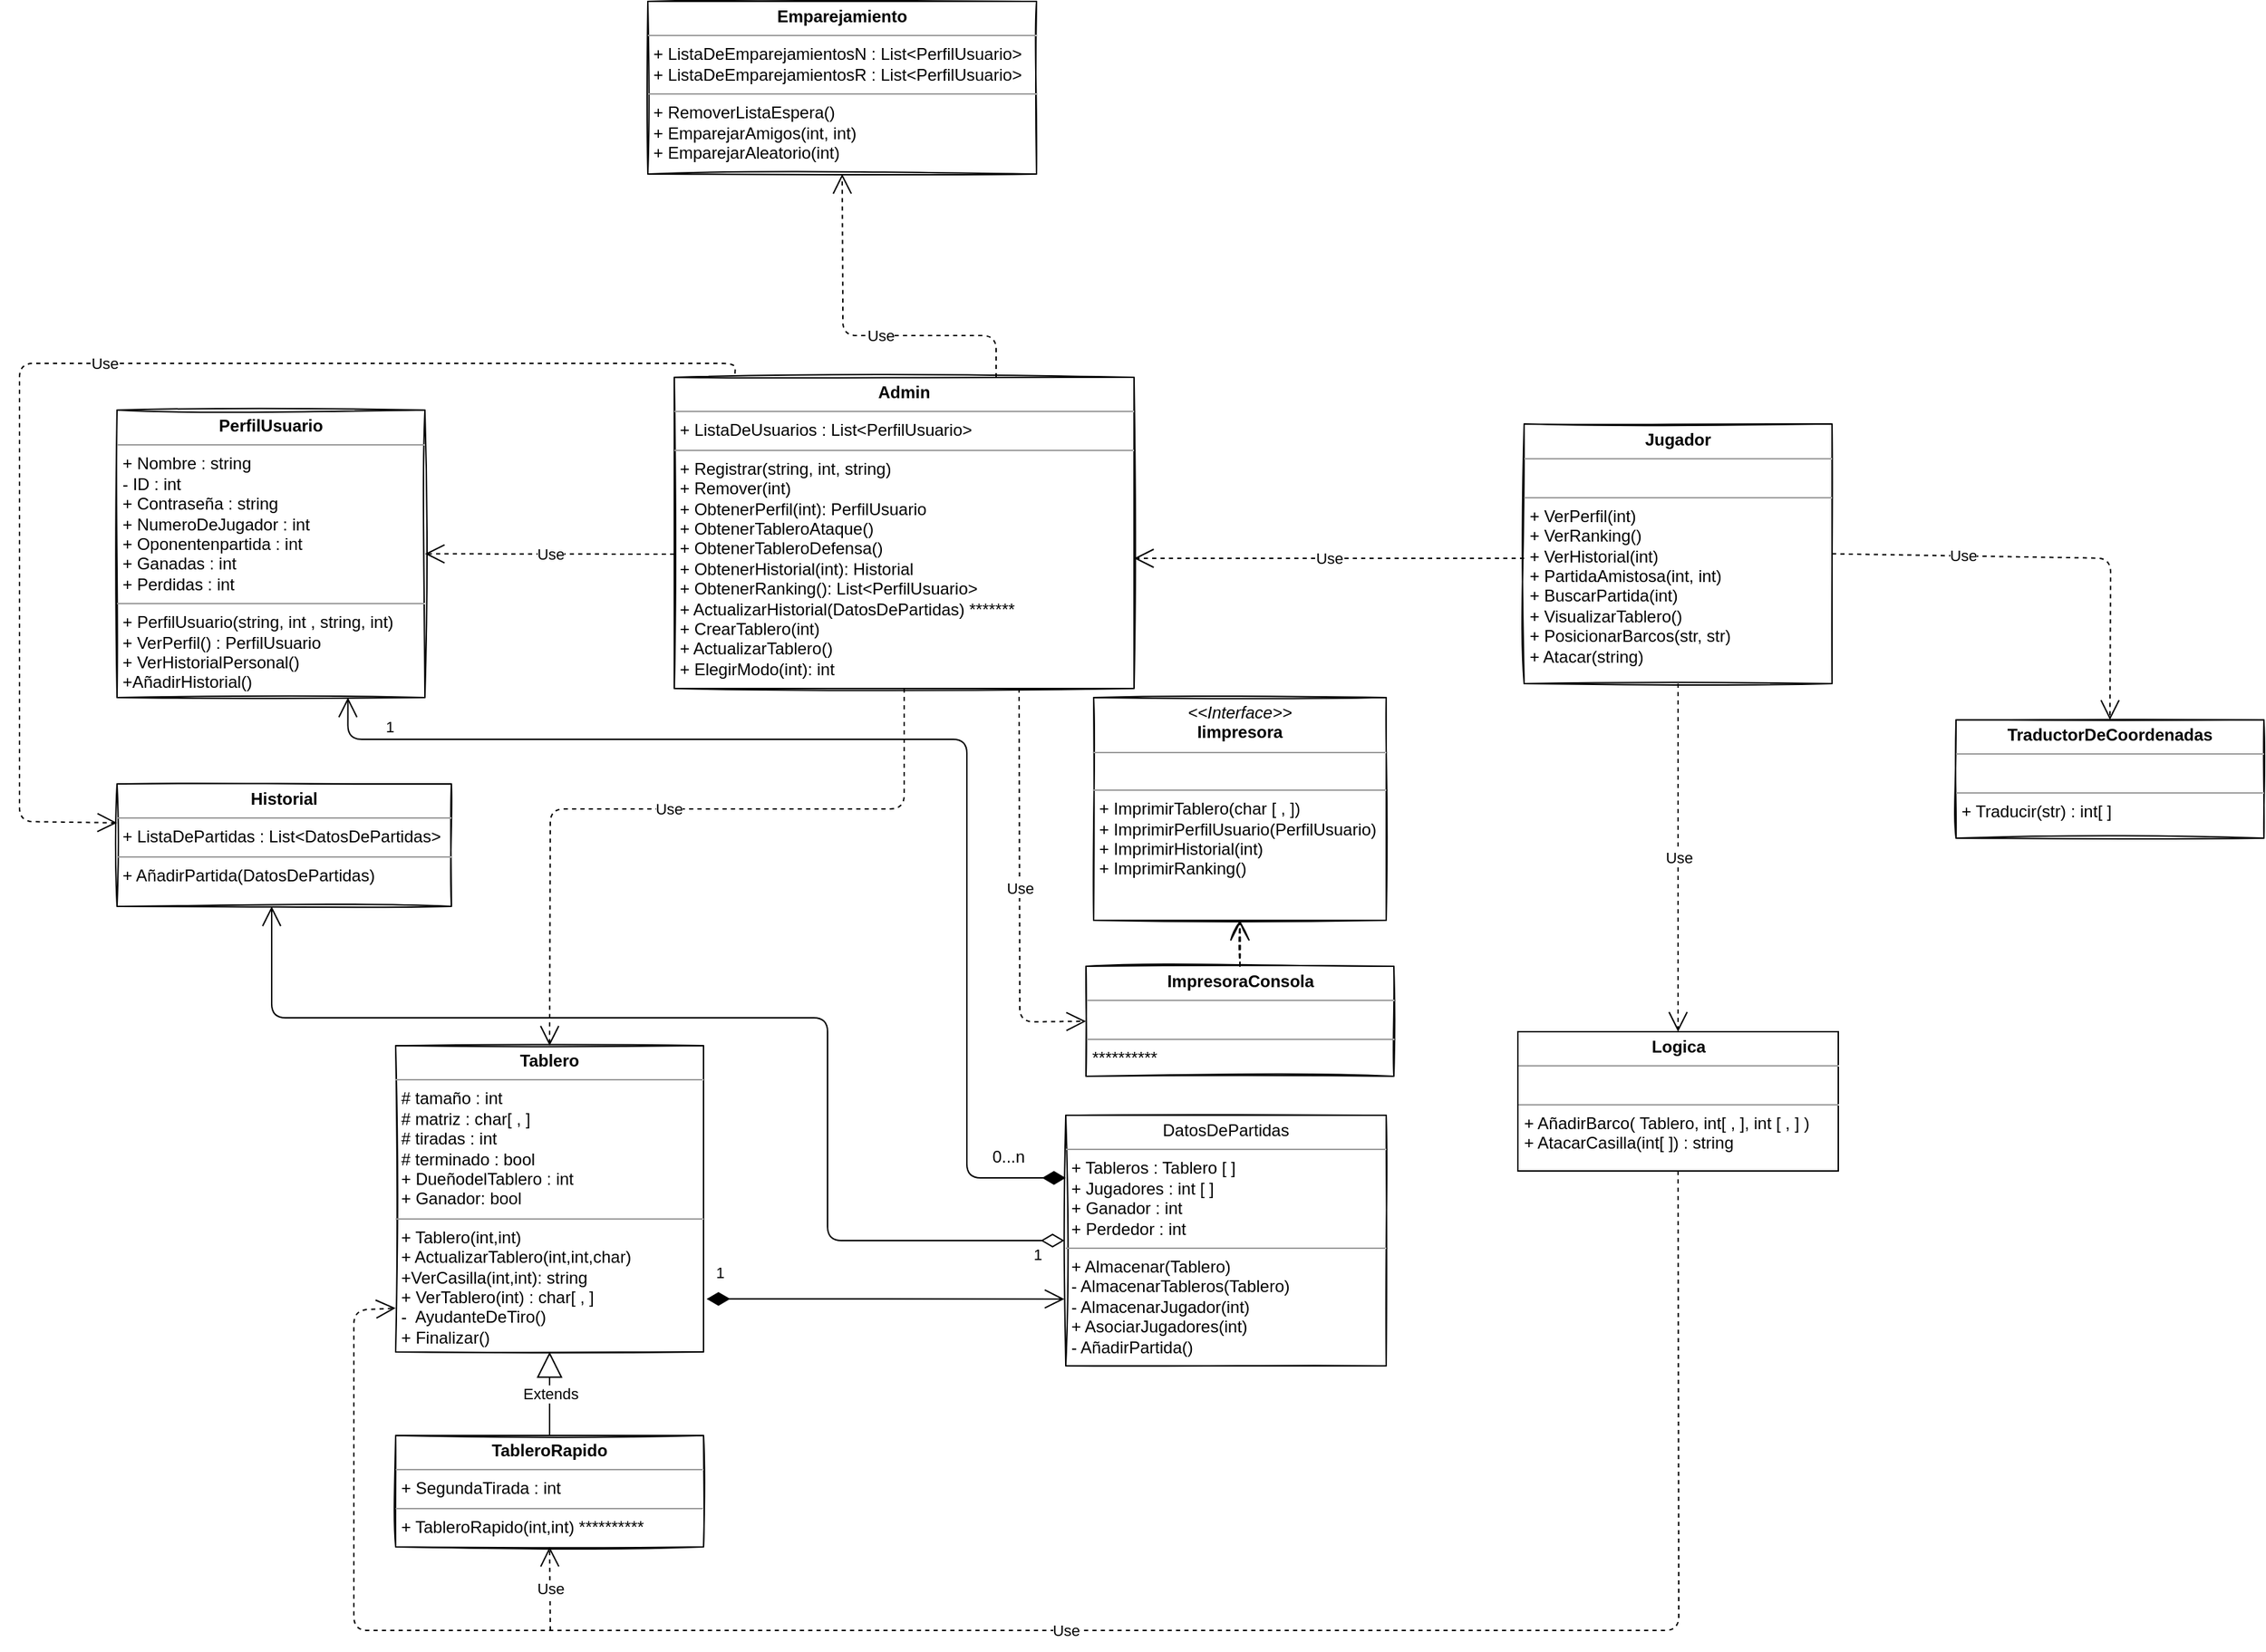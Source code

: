 <mxfile version="18.0.6" type="device"><diagram id="UFibqzFAWbFjyTvD2O9L" name="Página-1"><mxGraphModel dx="1882" dy="1696" grid="1" gridSize="10" guides="1" tooltips="1" connect="1" arrows="1" fold="1" page="1" pageScale="1" pageWidth="827" pageHeight="1169" math="0" shadow="0"><root><mxCell id="0"/><mxCell id="1" parent="0"/><mxCell id="ik2bbkNmyMWc_0lVVb_6-1" value="&lt;p style=&quot;margin: 0px ; margin-top: 4px ; text-align: center&quot;&gt;&lt;b&gt;Admin&lt;/b&gt;&lt;/p&gt;&lt;hr size=&quot;1&quot;&gt;&lt;p style=&quot;margin: 0px ; margin-left: 4px&quot;&gt;+ ListaDeUsuarios : List&amp;lt;PerfilUsuario&amp;gt;&lt;/p&gt;&lt;hr size=&quot;1&quot;&gt;&lt;p style=&quot;margin: 0px ; margin-left: 4px&quot;&gt;+ Registrar(string, int, string)&lt;/p&gt;&lt;p style=&quot;margin: 0px ; margin-left: 4px&quot;&gt;+ Remover(int)&lt;/p&gt;&lt;p style=&quot;margin: 0px ; margin-left: 4px&quot;&gt;+ ObtenerPerfil(int): PerfilUsuario&lt;/p&gt;&lt;p style=&quot;margin: 0px ; margin-left: 4px&quot;&gt;+ ObtenerTableroAtaque()&lt;/p&gt;&lt;p style=&quot;margin: 0px ; margin-left: 4px&quot;&gt;+ ObtenerTableroDefensa()&lt;br&gt;&lt;/p&gt;&lt;p style=&quot;margin: 0px ; margin-left: 4px&quot;&gt;+ ObtenerHistorial(int): Historial&lt;/p&gt;&lt;p style=&quot;margin: 0px ; margin-left: 4px&quot;&gt;+ ObtenerRanking(): List&amp;lt;PerfilUsuario&amp;gt;&lt;/p&gt;&lt;p style=&quot;margin: 0px ; margin-left: 4px&quot;&gt;+ ActualizarHistorial(DatosDePartidas) *******&lt;/p&gt;&lt;p style=&quot;margin: 0px ; margin-left: 4px&quot;&gt;+ CrearTablero(int)&lt;br&gt;&lt;/p&gt;&lt;p style=&quot;margin: 0px ; margin-left: 4px&quot;&gt;+ ActualizarTablero()&lt;/p&gt;&lt;p style=&quot;margin: 0px ; margin-left: 4px&quot;&gt;+ ElegirModo(int): int&lt;/p&gt;" style="verticalAlign=top;align=left;overflow=fill;fontSize=12;fontFamily=Helvetica;html=1;sketch=1;" parent="1" vertex="1"><mxGeometry x="-10" y="-550" width="330" height="223.5" as="geometry"/></mxCell><mxCell id="ik2bbkNmyMWc_0lVVb_6-2" value="&lt;p style=&quot;margin: 0px ; margin-top: 4px ; text-align: center&quot;&gt;&lt;b&gt;Emparejamiento&lt;/b&gt;&lt;/p&gt;&lt;hr size=&quot;1&quot;&gt;&lt;p style=&quot;margin: 0px ; margin-left: 4px&quot;&gt;+ ListaDeEmparejamientosN : List&amp;lt;PerfilUsuario&lt;span&gt;&amp;gt;&lt;/span&gt;&lt;/p&gt;&lt;p style=&quot;margin: 0px ; margin-left: 4px&quot;&gt;+ ListaDeEmparejamientosR : List&amp;lt;PerfilUsuario&lt;span&gt;&amp;gt;&lt;/span&gt;&lt;/p&gt;&lt;hr size=&quot;1&quot;&gt;&lt;p style=&quot;margin: 0px ; margin-left: 4px&quot;&gt;+ RemoverListaEspera()&lt;/p&gt;&lt;p style=&quot;margin: 0px ; margin-left: 4px&quot;&gt;+ EmparejarAmigos(int, int)&lt;/p&gt;&lt;p style=&quot;margin: 0px ; margin-left: 4px&quot;&gt;+ EmparejarAleatorio(int)&lt;/p&gt;" style="verticalAlign=top;align=left;overflow=fill;fontSize=12;fontFamily=Helvetica;html=1;sketch=1;" parent="1" vertex="1"><mxGeometry x="-29" y="-820" width="279" height="124" as="geometry"/></mxCell><mxCell id="ik2bbkNmyMWc_0lVVb_6-3" value="&lt;p style=&quot;margin: 0px ; margin-top: 4px ; text-align: center&quot;&gt;&lt;b&gt;Historial&lt;/b&gt;&lt;/p&gt;&lt;hr size=&quot;1&quot;&gt;&lt;p style=&quot;margin: 0px ; margin-left: 4px&quot;&gt;+ ListaDePartidas : List&amp;lt;DatosDePartidas&amp;gt;&lt;/p&gt;&lt;hr size=&quot;1&quot;&gt;&lt;p style=&quot;margin: 0px ; margin-left: 4px&quot;&gt;&lt;span&gt;+ AñadirPartida(DatosDePartidas)&lt;/span&gt;&lt;/p&gt;" style="verticalAlign=top;align=left;overflow=fill;fontSize=12;fontFamily=Helvetica;html=1;sketch=1;" parent="1" vertex="1"><mxGeometry x="-410" y="-258" width="240" height="88" as="geometry"/></mxCell><mxCell id="ik2bbkNmyMWc_0lVVb_6-4" value="&lt;p style=&quot;margin: 0px ; margin-top: 4px ; text-align: center&quot;&gt;&lt;b&gt;PerfilUsuario&lt;/b&gt;&lt;/p&gt;&lt;hr size=&quot;1&quot;&gt;&lt;p style=&quot;margin: 0px ; margin-left: 4px&quot;&gt;+ Nombre : string&lt;/p&gt;&lt;p style=&quot;margin: 0px ; margin-left: 4px&quot;&gt;- ID : int&lt;/p&gt;&lt;p style=&quot;margin: 0px ; margin-left: 4px&quot;&gt;+ Contraseña : string&lt;/p&gt;&lt;p style=&quot;margin: 0px ; margin-left: 4px&quot;&gt;&lt;span style=&quot;background-color: initial;&quot;&gt;+ NumeroDeJugador : int&lt;/span&gt;&lt;br&gt;&lt;/p&gt;&lt;p style=&quot;margin: 0px ; margin-left: 4px&quot;&gt;+ Oponentenpartida : int&lt;/p&gt;&lt;p style=&quot;margin: 0px ; margin-left: 4px&quot;&gt;+ Ganadas : int&lt;/p&gt;&lt;p style=&quot;margin: 0px ; margin-left: 4px&quot;&gt;+ Perdidas : int&lt;/p&gt;&lt;hr size=&quot;1&quot;&gt;&lt;p style=&quot;margin: 0px ; margin-left: 4px&quot;&gt;+ PerfilUsuario(string, int , string, int)&lt;/p&gt;&lt;p style=&quot;margin: 0px ; margin-left: 4px&quot;&gt;+ VerPerfil() : PerfilUsuario&lt;/p&gt;&lt;p style=&quot;margin: 0px ; margin-left: 4px&quot;&gt;+ VerHistorialPersonal()&lt;/p&gt;&lt;p style=&quot;margin: 0px ; margin-left: 4px&quot;&gt;+AñadirHistorial()&lt;/p&gt;" style="verticalAlign=top;align=left;overflow=fill;fontSize=12;fontFamily=Helvetica;html=1;sketch=1;" parent="1" vertex="1"><mxGeometry x="-410" y="-526.5" width="221" height="206.5" as="geometry"/></mxCell><mxCell id="ik2bbkNmyMWc_0lVVb_6-5" value="&lt;p style=&quot;margin: 0px ; margin-top: 4px ; text-align: center&quot;&gt;&lt;b&gt;Tablero&lt;/b&gt;&lt;/p&gt;&lt;hr size=&quot;1&quot;&gt;&lt;p style=&quot;margin: 0px ; margin-left: 4px&quot;&gt;# tamaño : int&lt;/p&gt;&lt;p style=&quot;margin: 0px ; margin-left: 4px&quot;&gt;# matriz : char[ , ]&lt;/p&gt;&lt;p style=&quot;margin: 0px ; margin-left: 4px&quot;&gt;# tiradas : int&lt;/p&gt;&lt;p style=&quot;margin: 0px 0px 0px 4px&quot;&gt;# terminado : bool&lt;/p&gt;&lt;p style=&quot;margin: 0px 0px 0px 4px&quot;&gt;&lt;span&gt;+ DueñodelTablero : int&lt;/span&gt;&lt;br&gt;&lt;/p&gt;&lt;p style=&quot;margin: 0px 0px 0px 4px&quot;&gt;&lt;span&gt;+ Ganador: bool&lt;/span&gt;&lt;/p&gt;&lt;hr size=&quot;1&quot;&gt;&lt;p style=&quot;margin: 0px ; margin-left: 4px&quot;&gt;+ Tablero(int,int)&lt;/p&gt;&lt;p style=&quot;margin: 0px ; margin-left: 4px&quot;&gt;+ ActualizarTablero(int,int,char)&lt;/p&gt;&lt;p style=&quot;margin: 0px ; margin-left: 4px&quot;&gt;+VerCasilla(int,int): string&lt;/p&gt;&lt;p style=&quot;margin: 0px ; margin-left: 4px&quot;&gt;+ VerTablero(int) : char[ , ]&lt;/p&gt;&lt;p style=&quot;margin: 0px ; margin-left: 4px&quot;&gt;-&amp;nbsp; AyudanteDeTiro()&lt;/p&gt;&lt;p style=&quot;margin: 0px ; margin-left: 4px&quot;&gt;&lt;span&gt;+ Finalizar()&lt;/span&gt;&lt;br&gt;&lt;/p&gt;" style="verticalAlign=top;align=left;overflow=fill;fontSize=12;fontFamily=Helvetica;html=1;sketch=1;" parent="1" vertex="1"><mxGeometry x="-210" y="-70" width="221" height="220" as="geometry"/></mxCell><mxCell id="ik2bbkNmyMWc_0lVVb_6-6" value="&lt;p style=&quot;margin: 0px ; margin-top: 4px ; text-align: center&quot;&gt;&lt;b&gt;TraductorDeCoordenadas&lt;/b&gt;&lt;/p&gt;&lt;hr size=&quot;1&quot;&gt;&lt;p style=&quot;margin: 0px ; margin-left: 4px&quot;&gt;&lt;br&gt;&lt;/p&gt;&lt;hr size=&quot;1&quot;&gt;&lt;p style=&quot;margin: 0px ; margin-left: 4px&quot;&gt;&lt;span&gt;+ Traducir(str) : int[ ]&lt;/span&gt;&lt;br&gt;&lt;/p&gt;" style="verticalAlign=top;align=left;overflow=fill;fontSize=12;fontFamily=Helvetica;html=1;sketch=1;" parent="1" vertex="1"><mxGeometry x="910" y="-304" width="221" height="85" as="geometry"/></mxCell><mxCell id="ik2bbkNmyMWc_0lVVb_6-7" value="&lt;p style=&quot;margin: 0px ; margin-top: 4px ; text-align: center&quot;&gt;&lt;b&gt;ImpresoraConsola&lt;/b&gt;&lt;/p&gt;&lt;hr size=&quot;1&quot;&gt;&lt;p style=&quot;margin: 0px ; margin-left: 4px&quot;&gt;&lt;br&gt;&lt;/p&gt;&lt;hr size=&quot;1&quot;&gt;&lt;p style=&quot;margin: 0px ; margin-left: 4px&quot;&gt;**********&lt;/p&gt;" style="verticalAlign=top;align=left;overflow=fill;fontSize=12;fontFamily=Helvetica;html=1;sketch=1;" parent="1" vertex="1"><mxGeometry x="285.5" y="-127" width="221" height="79" as="geometry"/></mxCell><mxCell id="ik2bbkNmyMWc_0lVVb_6-9" value="&lt;p style=&quot;margin: 0px ; margin-top: 4px ; text-align: center&quot;&gt;&lt;b&gt;Jugador&lt;/b&gt;&lt;/p&gt;&lt;hr size=&quot;1&quot;&gt;&lt;p style=&quot;margin: 0px ; margin-left: 4px&quot;&gt;&lt;br&gt;&lt;/p&gt;&lt;hr size=&quot;1&quot;&gt;&lt;p style=&quot;margin: 0px ; margin-left: 4px&quot;&gt;&lt;span&gt;+ VerPerfil(int)&lt;/span&gt;&lt;/p&gt;&lt;p style=&quot;margin: 0px ; margin-left: 4px&quot;&gt;+ VerRanking()&lt;span&gt;&lt;br&gt;&lt;/span&gt;&lt;/p&gt;&lt;p style=&quot;margin: 0px ; margin-left: 4px&quot;&gt;+ VerHistorial(int)&lt;/p&gt;&lt;p style=&quot;margin: 0px ; margin-left: 4px&quot;&gt;&lt;span&gt;+ P&lt;/span&gt;&lt;span&gt;artidaAmistosa&lt;/span&gt;&lt;span&gt;(int, int)&lt;/span&gt;&lt;br&gt;&lt;/p&gt;&lt;p style=&quot;margin: 0px 0px 0px 4px&quot;&gt;&lt;span&gt;+ BuscarPartida(int)&lt;/span&gt;&lt;br&gt;&lt;/p&gt;&lt;p style=&quot;margin: 0px 0px 0px 4px&quot;&gt;+ VisualizarTablero()&lt;br&gt;&lt;/p&gt;&lt;p style=&quot;margin: 0px 0px 0px 4px&quot;&gt;+ PosicionarBarcos(str, str)&lt;/p&gt;&lt;p style=&quot;margin: 0px 0px 0px 4px&quot;&gt;+ Atacar(string)&lt;/p&gt;" style="verticalAlign=top;align=left;overflow=fill;fontSize=12;fontFamily=Helvetica;html=1;sketch=1;" parent="1" vertex="1"><mxGeometry x="600" y="-516.5" width="221" height="186.5" as="geometry"/></mxCell><mxCell id="ik2bbkNmyMWc_0lVVb_6-10" value="" style="endArrow=open;endSize=12;dashed=1;html=1;exitX=0.5;exitY=0;exitDx=0;exitDy=0;entryX=0.5;entryY=1;entryDx=0;entryDy=0;sketch=1;" parent="1" source="ik2bbkNmyMWc_0lVVb_6-7" target="ik2bbkNmyMWc_0lVVb_6-11" edge="1"><mxGeometry x="0.026" y="-29" width="160" relative="1" as="geometry"><mxPoint x="351" y="-303.0" as="sourcePoint"/><mxPoint x="540.5" y="-138" as="targetPoint"/><mxPoint as="offset"/></mxGeometry></mxCell><mxCell id="ik2bbkNmyMWc_0lVVb_6-11" value="&lt;p style=&quot;margin: 0px ; margin-top: 4px ; text-align: center&quot;&gt;&lt;i&gt;&amp;lt;&amp;lt;Interface&amp;gt;&amp;gt;&lt;/i&gt;&lt;br&gt;&lt;b&gt;Iimpresora&lt;/b&gt;&lt;/p&gt;&lt;hr size=&quot;1&quot;&gt;&lt;p style=&quot;margin: 0px ; margin-left: 4px&quot;&gt;&lt;br&gt;&lt;/p&gt;&lt;hr size=&quot;1&quot;&gt;&lt;p style=&quot;margin: 0px 0px 0px 4px&quot;&gt;+ ImprimirTablero(char [ , ])&lt;/p&gt;&lt;p style=&quot;margin: 0px 0px 0px 4px&quot;&gt;+ ImprimirPerfilUsuario(PerfilUsuario&lt;span style=&quot;background-color: initial;&quot;&gt;)&lt;/span&gt;&lt;/p&gt;&lt;p style=&quot;margin: 0px 0px 0px 4px&quot;&gt;+ ImprimirHistorial(int)&lt;/p&gt;&lt;p style=&quot;margin: 0px 0px 0px 4px&quot;&gt;+ ImprimirRanking()&lt;/p&gt;" style="verticalAlign=top;align=left;overflow=fill;fontSize=12;fontFamily=Helvetica;html=1;sketch=1;" parent="1" vertex="1"><mxGeometry x="291" y="-320" width="210" height="160" as="geometry"/></mxCell><mxCell id="ik2bbkNmyMWc_0lVVb_6-12" value="&lt;p style=&quot;margin: 0px ; margin-top: 4px ; text-align: center&quot;&gt;DatosDePartidas&lt;/p&gt;&lt;hr size=&quot;1&quot;&gt;&lt;p style=&quot;margin: 0px ; margin-left: 4px&quot;&gt;&lt;span&gt;+ Tableros : Tablero [ ]&lt;/span&gt;&lt;/p&gt;&lt;p style=&quot;margin: 0px ; margin-left: 4px&quot;&gt;+ Jugadores : int [ ]&lt;/p&gt;&lt;p style=&quot;margin: 0px ; margin-left: 4px&quot;&gt;&lt;span&gt;+ Ganador : int&lt;/span&gt;&lt;br&gt;&lt;/p&gt;&lt;p style=&quot;margin: 0px ; margin-left: 4px&quot;&gt;+ Perdedor : int&lt;/p&gt;&lt;hr size=&quot;1&quot;&gt;&lt;p style=&quot;margin: 0px ; margin-left: 4px&quot;&gt;+ Almacenar(Tablero)&lt;/p&gt;&lt;p style=&quot;margin: 0px ; margin-left: 4px&quot;&gt;- AlmacenarTableros(Tablero)&lt;br&gt;&lt;/p&gt;&lt;p style=&quot;margin: 0px ; margin-left: 4px&quot;&gt;- AlmacenarJugador(int)&lt;br&gt;&lt;/p&gt;&lt;p style=&quot;margin: 0px ; margin-left: 4px&quot;&gt;+ AsociarJugadores(int)&lt;/p&gt;&lt;p style=&quot;margin: 0px 0px 0px 4px&quot;&gt;- AñadirPartida()&lt;br&gt;&lt;/p&gt;&lt;div&gt;&lt;br&gt;&lt;/div&gt;" style="verticalAlign=top;align=left;overflow=fill;fontSize=12;fontFamily=Helvetica;html=1;sketch=1;" parent="1" vertex="1"><mxGeometry x="271" y="-20" width="230" height="180" as="geometry"/></mxCell><mxCell id="ik2bbkNmyMWc_0lVVb_6-13" value="1" style="endArrow=open;html=1;endSize=12;startArrow=diamondThin;startSize=14;startFill=0;edgeStyle=orthogonalEdgeStyle;align=left;verticalAlign=bottom;" parent="1" target="ik2bbkNmyMWc_0lVVb_6-3" edge="1"><mxGeometry x="-0.94" y="19" relative="1" as="geometry"><mxPoint x="270" y="70" as="sourcePoint"/><mxPoint x="300" y="-60" as="targetPoint"/><Array as="points"><mxPoint x="100" y="70"/><mxPoint x="100" y="-90"/><mxPoint x="-299" y="-90"/></Array><mxPoint as="offset"/></mxGeometry></mxCell><mxCell id="ik2bbkNmyMWc_0lVVb_6-14" value="&lt;p style=&quot;margin: 0px ; margin-top: 4px ; text-align: center&quot;&gt;&lt;b&gt;TableroRapido&lt;/b&gt;&lt;/p&gt;&lt;hr size=&quot;1&quot;&gt;&lt;p style=&quot;margin: 0px ; margin-left: 4px&quot;&gt;+ SegundaTirada : int&lt;/p&gt;&lt;hr size=&quot;1&quot;&gt;&lt;p style=&quot;margin: 0px ; margin-left: 4px&quot;&gt;+ TableroRapido(int,int) **********&lt;/p&gt;" style="verticalAlign=top;align=left;overflow=fill;fontSize=12;fontFamily=Helvetica;html=1;sketch=1;" parent="1" vertex="1"><mxGeometry x="-210" y="210" width="221" height="80" as="geometry"/></mxCell><mxCell id="ik2bbkNmyMWc_0lVVb_6-15" value="Use" style="endArrow=open;endSize=12;dashed=1;html=1;entryX=0.5;entryY=1;entryDx=0;entryDy=0;" parent="1" target="ik2bbkNmyMWc_0lVVb_6-2" edge="1"><mxGeometry x="-0.115" width="160" relative="1" as="geometry"><mxPoint x="221" y="-550" as="sourcePoint"/><mxPoint x="111" y="-652" as="targetPoint"/><Array as="points"><mxPoint x="221" y="-580"/><mxPoint x="191" y="-580"/><mxPoint x="111" y="-580"/><mxPoint x="111" y="-600"/></Array><mxPoint as="offset"/></mxGeometry></mxCell><mxCell id="ik2bbkNmyMWc_0lVVb_6-16" value="Use" style="endArrow=open;endSize=12;dashed=1;html=1;entryX=0.5;entryY=0;entryDx=0;entryDy=0;exitX=1;exitY=0.5;exitDx=0;exitDy=0;" parent="1" source="ik2bbkNmyMWc_0lVVb_6-9" target="ik2bbkNmyMWc_0lVVb_6-6" edge="1"><mxGeometry x="-0.406" width="160" relative="1" as="geometry"><mxPoint x="820" y="-380" as="sourcePoint"/><mxPoint x="940.0" y="30" as="targetPoint"/><Array as="points"><mxPoint x="1021" y="-420"/></Array><mxPoint as="offset"/></mxGeometry></mxCell><mxCell id="ik2bbkNmyMWc_0lVVb_6-17" value="Use" style="endArrow=open;endSize=12;dashed=1;html=1;exitX=0.75;exitY=1;exitDx=0;exitDy=0;entryX=0;entryY=0.5;entryDx=0;entryDy=0;" parent="1" source="ik2bbkNmyMWc_0lVVb_6-1" target="ik2bbkNmyMWc_0lVVb_6-7" edge="1"><mxGeometry width="160" relative="1" as="geometry"><mxPoint x="324" y="-400" as="sourcePoint"/><mxPoint x="360" y="-304" as="targetPoint"/><Array as="points"><mxPoint x="238" y="-87"/></Array></mxGeometry></mxCell><mxCell id="ik2bbkNmyMWc_0lVVb_6-18" value="Use" style="endArrow=open;endSize=12;dashed=1;html=1;exitX=0.5;exitY=1;exitDx=0;exitDy=0;entryX=0;entryY=0.857;entryDx=0;entryDy=0;entryPerimeter=0;" parent="1" source="ik2bbkNmyMWc_0lVVb_6-28" target="ik2bbkNmyMWc_0lVVb_6-5" edge="1"><mxGeometry width="160" relative="1" as="geometry"><mxPoint x="720.5" y="-340" as="sourcePoint"/><mxPoint x="-360" y="120" as="targetPoint"/><Array as="points"><mxPoint x="711" y="350"/><mxPoint x="-240" y="350"/><mxPoint x="-240" y="120"/></Array></mxGeometry></mxCell><mxCell id="ik2bbkNmyMWc_0lVVb_6-19" value="1" style="endArrow=open;html=1;endSize=12;startArrow=diamondThin;startSize=14;startFill=1;edgeStyle=orthogonalEdgeStyle;align=left;verticalAlign=bottom;rounded=0;exitX=1.01;exitY=0.827;exitDx=0;exitDy=0;exitPerimeter=0;" parent="1" source="ik2bbkNmyMWc_0lVVb_6-5" edge="1"><mxGeometry x="-0.961" y="10" relative="1" as="geometry"><mxPoint x="60" y="112" as="sourcePoint"/><mxPoint x="270" y="112" as="targetPoint"/><mxPoint as="offset"/><Array as="points"/></mxGeometry></mxCell><mxCell id="ik2bbkNmyMWc_0lVVb_6-21" value="Use" style="endArrow=open;endSize=12;dashed=1;html=1;" parent="1" edge="1"><mxGeometry width="160" relative="1" as="geometry"><mxPoint x="600" y="-420" as="sourcePoint"/><mxPoint x="320" y="-420" as="targetPoint"/></mxGeometry></mxCell><mxCell id="ik2bbkNmyMWc_0lVVb_6-22" value="Use" style="endArrow=open;endSize=12;dashed=1;html=1;exitX=0.5;exitY=1;exitDx=0;exitDy=0;entryX=0.5;entryY=0;entryDx=0;entryDy=0;" parent="1" source="ik2bbkNmyMWc_0lVVb_6-1" target="ik2bbkNmyMWc_0lVVb_6-5" edge="1"><mxGeometry width="160" relative="1" as="geometry"><mxPoint x="200" y="-60" as="sourcePoint"/><mxPoint x="360" y="-60" as="targetPoint"/><Array as="points"><mxPoint x="155" y="-240"/><mxPoint x="-99" y="-240"/></Array></mxGeometry></mxCell><mxCell id="ik2bbkNmyMWc_0lVVb_6-23" value="1" style="endArrow=open;html=1;endSize=12;startArrow=diamondThin;startSize=14;startFill=1;edgeStyle=orthogonalEdgeStyle;align=left;verticalAlign=bottom;exitX=0;exitY=0.25;exitDx=0;exitDy=0;entryX=0.75;entryY=1;entryDx=0;entryDy=0;" parent="1" source="ik2bbkNmyMWc_0lVVb_6-12" target="ik2bbkNmyMWc_0lVVb_6-4" edge="1"><mxGeometry x="0.874" relative="1" as="geometry"><mxPoint x="140" y="-200" as="sourcePoint"/><mxPoint x="300" y="-200" as="targetPoint"/><Array as="points"><mxPoint x="200" y="25"/><mxPoint x="200" y="-290"/><mxPoint x="-244" y="-290"/></Array><mxPoint x="1" as="offset"/></mxGeometry></mxCell><mxCell id="ik2bbkNmyMWc_0lVVb_6-24" value="Use" style="endArrow=open;endSize=12;dashed=1;html=1;entryX=1;entryY=0.5;entryDx=0;entryDy=0;" parent="1" target="ik2bbkNmyMWc_0lVVb_6-4" edge="1"><mxGeometry width="160" relative="1" as="geometry"><mxPoint x="-10" y="-423" as="sourcePoint"/><mxPoint x="-150" y="-425" as="targetPoint"/></mxGeometry></mxCell><mxCell id="ik2bbkNmyMWc_0lVVb_6-25" value="Extends" style="endArrow=block;endSize=16;endFill=0;html=1;exitX=0.5;exitY=0;exitDx=0;exitDy=0;entryX=0.5;entryY=1;entryDx=0;entryDy=0;" parent="1" source="ik2bbkNmyMWc_0lVVb_6-14" target="ik2bbkNmyMWc_0lVVb_6-5" edge="1"><mxGeometry width="160" relative="1" as="geometry"><mxPoint x="20" y="260" as="sourcePoint"/><mxPoint x="180" y="260" as="targetPoint"/></mxGeometry></mxCell><mxCell id="ik2bbkNmyMWc_0lVVb_6-26" value="Use" style="endArrow=open;endSize=12;dashed=1;html=1;exitX=0.132;exitY=-0.012;exitDx=0;exitDy=0;exitPerimeter=0;" parent="1" source="ik2bbkNmyMWc_0lVVb_6-1" edge="1"><mxGeometry width="160" relative="1" as="geometry"><mxPoint x="-30" y="-320" as="sourcePoint"/><mxPoint x="-410" y="-230" as="targetPoint"/><Array as="points"><mxPoint x="34" y="-560"/><mxPoint x="-480" y="-560"/><mxPoint x="-480" y="-231"/></Array></mxGeometry></mxCell><mxCell id="ik2bbkNmyMWc_0lVVb_6-28" value="&lt;p style=&quot;margin: 0px ; margin-top: 4px ; text-align: center&quot;&gt;&lt;b&gt;Logica&lt;/b&gt;&lt;/p&gt;&lt;hr size=&quot;1&quot;&gt;&lt;p style=&quot;margin: 0px ; margin-left: 4px&quot;&gt;&lt;br&gt;&lt;/p&gt;&lt;hr size=&quot;1&quot;&gt;&lt;p style=&quot;margin: 0px 0px 0px 4px&quot;&gt;+ AñadirBarco( Tablero, int[ , ], int [ , ] )&lt;br&gt;&lt;/p&gt;&lt;p style=&quot;margin: 0px 0px 0px 4px&quot;&gt;+ AtacarCasilla(int[ ]) : string&lt;/p&gt;&lt;p style=&quot;margin: 0px 0px 0px 4px&quot;&gt;&lt;br&gt;&lt;/p&gt;" style="verticalAlign=top;align=left;overflow=fill;fontSize=12;fontFamily=Helvetica;html=1;" parent="1" vertex="1"><mxGeometry x="595.5" y="-80" width="230" height="100" as="geometry"/></mxCell><mxCell id="ik2bbkNmyMWc_0lVVb_6-29" value="Use" style="endArrow=open;endSize=12;dashed=1;html=1;entryX=0.5;entryY=1;entryDx=0;entryDy=0;" parent="1" target="ik2bbkNmyMWc_0lVVb_6-14" edge="1"><mxGeometry width="160" relative="1" as="geometry"><mxPoint x="-99" y="350" as="sourcePoint"/><mxPoint x="200" y="200" as="targetPoint"/></mxGeometry></mxCell><mxCell id="ik2bbkNmyMWc_0lVVb_6-30" value="Use" style="endArrow=open;endSize=12;dashed=1;html=1;exitX=0.5;exitY=1;exitDx=0;exitDy=0;entryX=0.5;entryY=0;entryDx=0;entryDy=0;" parent="1" source="ik2bbkNmyMWc_0lVVb_6-9" target="ik2bbkNmyMWc_0lVVb_6-28" edge="1"><mxGeometry width="160" relative="1" as="geometry"><mxPoint x="430" y="-190" as="sourcePoint"/><mxPoint x="590" y="-190" as="targetPoint"/></mxGeometry></mxCell><mxCell id="ik2bbkNmyMWc_0lVVb_6-31" value="0...n" style="text;html=1;strokeColor=none;fillColor=none;align=center;verticalAlign=middle;whiteSpace=wrap;rounded=0;" parent="1" vertex="1"><mxGeometry x="210" width="40" height="20" as="geometry"/></mxCell></root></mxGraphModel></diagram></mxfile>
